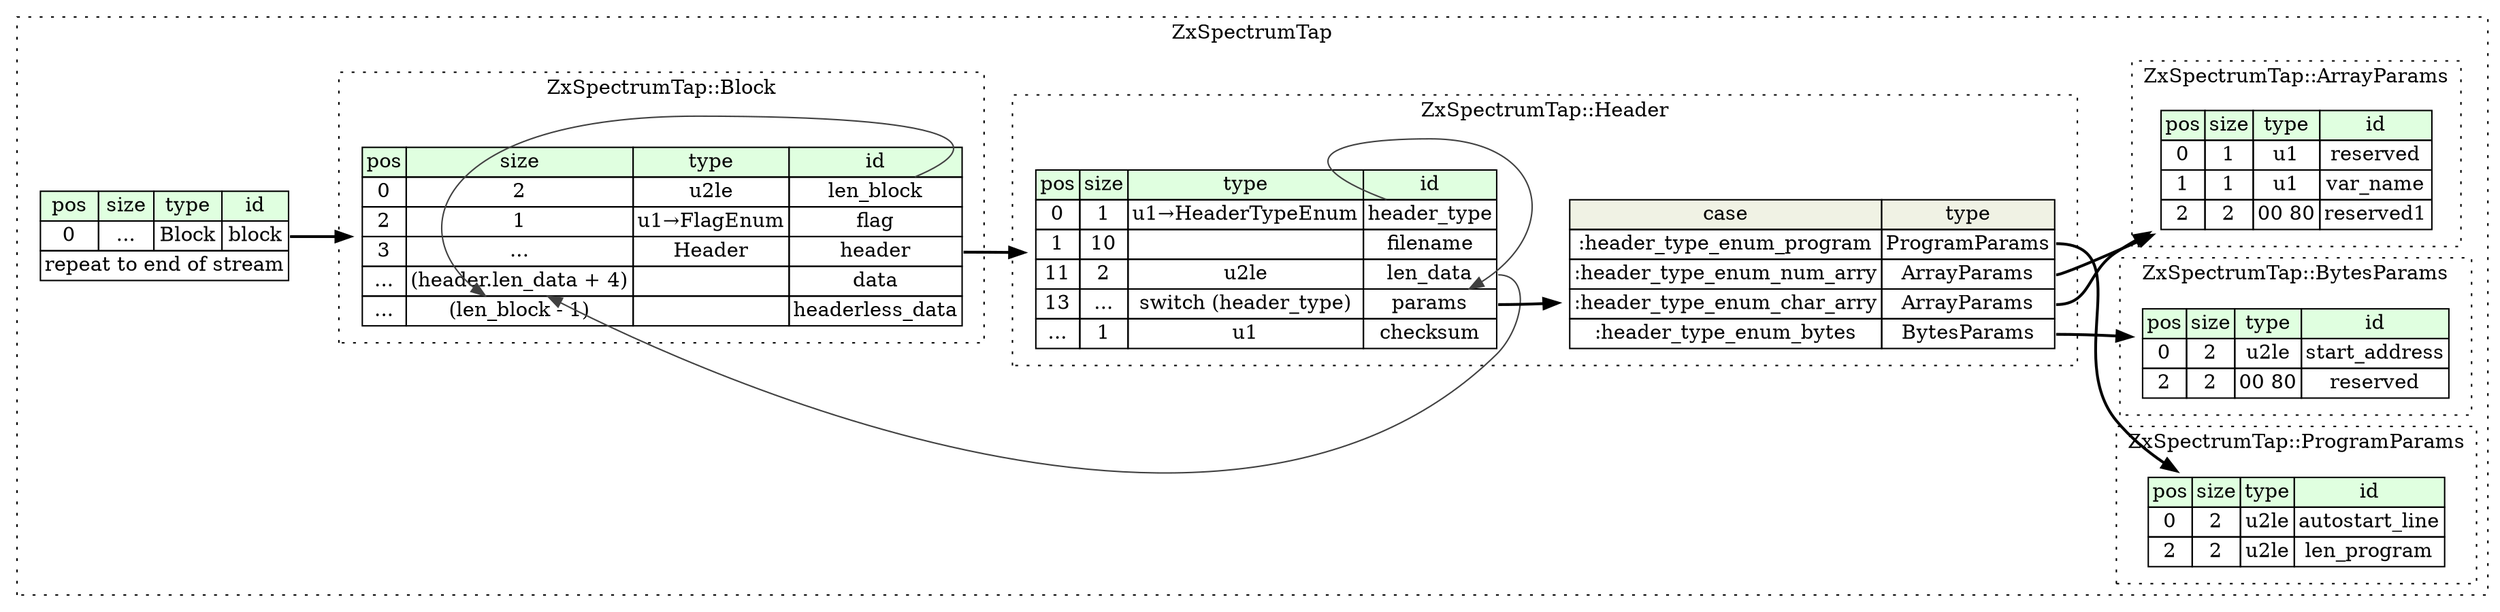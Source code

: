 digraph {
	rankdir=LR;
	node [shape=plaintext];
	subgraph cluster__zx_spectrum_tap {
		label="ZxSpectrumTap";
		graph[style=dotted];

		zx_spectrum_tap__seq [label=<<TABLE BORDER="0" CELLBORDER="1" CELLSPACING="0">
			<TR><TD BGCOLOR="#E0FFE0">pos</TD><TD BGCOLOR="#E0FFE0">size</TD><TD BGCOLOR="#E0FFE0">type</TD><TD BGCOLOR="#E0FFE0">id</TD></TR>
			<TR><TD PORT="block_pos">0</TD><TD PORT="block_size">...</TD><TD>Block</TD><TD PORT="block_type">block</TD></TR>
			<TR><TD COLSPAN="4" PORT="block__repeat">repeat to end of stream</TD></TR>
		</TABLE>>];
		subgraph cluster__block {
			label="ZxSpectrumTap::Block";
			graph[style=dotted];

			block__seq [label=<<TABLE BORDER="0" CELLBORDER="1" CELLSPACING="0">
				<TR><TD BGCOLOR="#E0FFE0">pos</TD><TD BGCOLOR="#E0FFE0">size</TD><TD BGCOLOR="#E0FFE0">type</TD><TD BGCOLOR="#E0FFE0">id</TD></TR>
				<TR><TD PORT="len_block_pos">0</TD><TD PORT="len_block_size">2</TD><TD>u2le</TD><TD PORT="len_block_type">len_block</TD></TR>
				<TR><TD PORT="flag_pos">2</TD><TD PORT="flag_size">1</TD><TD>u1→FlagEnum</TD><TD PORT="flag_type">flag</TD></TR>
				<TR><TD PORT="header_pos">3</TD><TD PORT="header_size">...</TD><TD>Header</TD><TD PORT="header_type">header</TD></TR>
				<TR><TD PORT="data_pos">...</TD><TD PORT="data_size">(header.len_data + 4)</TD><TD></TD><TD PORT="data_type">data</TD></TR>
				<TR><TD PORT="headerless_data_pos">...</TD><TD PORT="headerless_data_size">(len_block - 1)</TD><TD></TD><TD PORT="headerless_data_type">headerless_data</TD></TR>
			</TABLE>>];
		}
		subgraph cluster__program_params {
			label="ZxSpectrumTap::ProgramParams";
			graph[style=dotted];

			program_params__seq [label=<<TABLE BORDER="0" CELLBORDER="1" CELLSPACING="0">
				<TR><TD BGCOLOR="#E0FFE0">pos</TD><TD BGCOLOR="#E0FFE0">size</TD><TD BGCOLOR="#E0FFE0">type</TD><TD BGCOLOR="#E0FFE0">id</TD></TR>
				<TR><TD PORT="autostart_line_pos">0</TD><TD PORT="autostart_line_size">2</TD><TD>u2le</TD><TD PORT="autostart_line_type">autostart_line</TD></TR>
				<TR><TD PORT="len_program_pos">2</TD><TD PORT="len_program_size">2</TD><TD>u2le</TD><TD PORT="len_program_type">len_program</TD></TR>
			</TABLE>>];
		}
		subgraph cluster__bytes_params {
			label="ZxSpectrumTap::BytesParams";
			graph[style=dotted];

			bytes_params__seq [label=<<TABLE BORDER="0" CELLBORDER="1" CELLSPACING="0">
				<TR><TD BGCOLOR="#E0FFE0">pos</TD><TD BGCOLOR="#E0FFE0">size</TD><TD BGCOLOR="#E0FFE0">type</TD><TD BGCOLOR="#E0FFE0">id</TD></TR>
				<TR><TD PORT="start_address_pos">0</TD><TD PORT="start_address_size">2</TD><TD>u2le</TD><TD PORT="start_address_type">start_address</TD></TR>
				<TR><TD PORT="reserved_pos">2</TD><TD PORT="reserved_size">2</TD><TD>00 80</TD><TD PORT="reserved_type">reserved</TD></TR>
			</TABLE>>];
		}
		subgraph cluster__header {
			label="ZxSpectrumTap::Header";
			graph[style=dotted];

			header__seq [label=<<TABLE BORDER="0" CELLBORDER="1" CELLSPACING="0">
				<TR><TD BGCOLOR="#E0FFE0">pos</TD><TD BGCOLOR="#E0FFE0">size</TD><TD BGCOLOR="#E0FFE0">type</TD><TD BGCOLOR="#E0FFE0">id</TD></TR>
				<TR><TD PORT="header_type_pos">0</TD><TD PORT="header_type_size">1</TD><TD>u1→HeaderTypeEnum</TD><TD PORT="header_type_type">header_type</TD></TR>
				<TR><TD PORT="filename_pos">1</TD><TD PORT="filename_size">10</TD><TD></TD><TD PORT="filename_type">filename</TD></TR>
				<TR><TD PORT="len_data_pos">11</TD><TD PORT="len_data_size">2</TD><TD>u2le</TD><TD PORT="len_data_type">len_data</TD></TR>
				<TR><TD PORT="params_pos">13</TD><TD PORT="params_size">...</TD><TD>switch (header_type)</TD><TD PORT="params_type">params</TD></TR>
				<TR><TD PORT="checksum_pos">...</TD><TD PORT="checksum_size">1</TD><TD>u1</TD><TD PORT="checksum_type">checksum</TD></TR>
			</TABLE>>];
header__seq_params_switch [label=<<TABLE BORDER="0" CELLBORDER="1" CELLSPACING="0">
	<TR><TD BGCOLOR="#F0F2E4">case</TD><TD BGCOLOR="#F0F2E4">type</TD></TR>
	<TR><TD>:header_type_enum_program</TD><TD PORT="case0">ProgramParams</TD></TR>
	<TR><TD>:header_type_enum_num_arry</TD><TD PORT="case1">ArrayParams</TD></TR>
	<TR><TD>:header_type_enum_char_arry</TD><TD PORT="case2">ArrayParams</TD></TR>
	<TR><TD>:header_type_enum_bytes</TD><TD PORT="case3">BytesParams</TD></TR>
</TABLE>>];
		}
		subgraph cluster__array_params {
			label="ZxSpectrumTap::ArrayParams";
			graph[style=dotted];

			array_params__seq [label=<<TABLE BORDER="0" CELLBORDER="1" CELLSPACING="0">
				<TR><TD BGCOLOR="#E0FFE0">pos</TD><TD BGCOLOR="#E0FFE0">size</TD><TD BGCOLOR="#E0FFE0">type</TD><TD BGCOLOR="#E0FFE0">id</TD></TR>
				<TR><TD PORT="reserved_pos">0</TD><TD PORT="reserved_size">1</TD><TD>u1</TD><TD PORT="reserved_type">reserved</TD></TR>
				<TR><TD PORT="var_name_pos">1</TD><TD PORT="var_name_size">1</TD><TD>u1</TD><TD PORT="var_name_type">var_name</TD></TR>
				<TR><TD PORT="reserved1_pos">2</TD><TD PORT="reserved1_size">2</TD><TD>00 80</TD><TD PORT="reserved1_type">reserved1</TD></TR>
			</TABLE>>];
		}
	}
	zx_spectrum_tap__seq:block_type -> block__seq [style=bold];
	block__seq:header_type -> header__seq [style=bold];
	header__seq:len_data_type -> block__seq:data_size [color="#404040"];
	block__seq:len_block_type -> block__seq:headerless_data_size [color="#404040"];
	header__seq:params_type -> header__seq_params_switch [style=bold];
	header__seq_params_switch:case0 -> program_params__seq [style=bold];
	header__seq_params_switch:case1 -> array_params__seq [style=bold];
	header__seq_params_switch:case2 -> array_params__seq [style=bold];
	header__seq_params_switch:case3 -> bytes_params__seq [style=bold];
	header__seq:header_type_type -> header__seq:params_type [color="#404040"];
}
